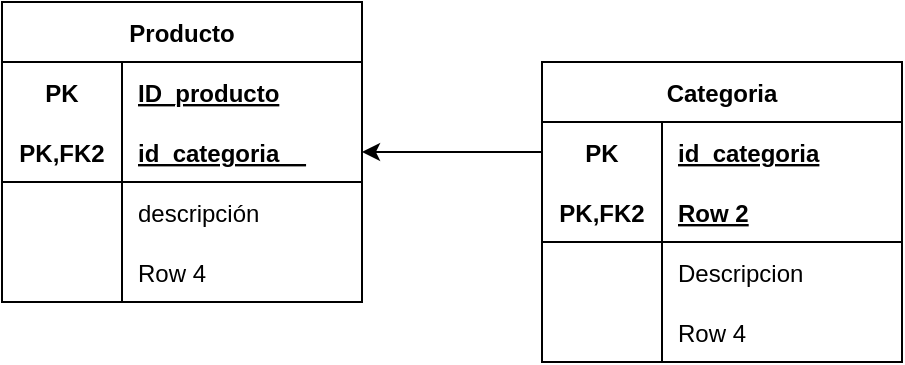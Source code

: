 <mxfile>
    <diagram id="9X3uP4D3vrKP_gEFf65R" name="Base Datos">
        <mxGraphModel dx="666" dy="422" grid="1" gridSize="10" guides="1" tooltips="1" connect="1" arrows="1" fold="1" page="1" pageScale="1" pageWidth="827" pageHeight="1169" math="0" shadow="0">
            <root>
                <mxCell id="0"/>
                <mxCell id="1" parent="0"/>
                <mxCell id="2" value="Producto" style="shape=table;startSize=30;container=1;collapsible=1;childLayout=tableLayout;fixedRows=1;rowLines=0;fontStyle=1;align=center;resizeLast=1;" parent="1" vertex="1">
                    <mxGeometry x="100" y="190" width="180" height="150" as="geometry"/>
                </mxCell>
                <mxCell id="3" value="" style="shape=tableRow;horizontal=0;startSize=0;swimlaneHead=0;swimlaneBody=0;fillColor=none;collapsible=0;dropTarget=0;points=[[0,0.5],[1,0.5]];portConstraint=eastwest;top=0;left=0;right=0;bottom=0;" parent="2" vertex="1">
                    <mxGeometry y="30" width="180" height="30" as="geometry"/>
                </mxCell>
                <mxCell id="4" value="PK" style="shape=partialRectangle;connectable=0;fillColor=none;top=0;left=0;bottom=0;right=0;fontStyle=1;overflow=hidden;" parent="3" vertex="1">
                    <mxGeometry width="60" height="30" as="geometry">
                        <mxRectangle width="60" height="30" as="alternateBounds"/>
                    </mxGeometry>
                </mxCell>
                <mxCell id="5" value="ID_producto" style="shape=partialRectangle;connectable=0;fillColor=none;top=0;left=0;bottom=0;right=0;align=left;spacingLeft=6;fontStyle=5;overflow=hidden;" parent="3" vertex="1">
                    <mxGeometry x="60" width="120" height="30" as="geometry">
                        <mxRectangle width="120" height="30" as="alternateBounds"/>
                    </mxGeometry>
                </mxCell>
                <mxCell id="6" value="" style="shape=tableRow;horizontal=0;startSize=0;swimlaneHead=0;swimlaneBody=0;fillColor=none;collapsible=0;dropTarget=0;points=[[0,0.5],[1,0.5]];portConstraint=eastwest;top=0;left=0;right=0;bottom=1;" parent="2" vertex="1">
                    <mxGeometry y="60" width="180" height="30" as="geometry"/>
                </mxCell>
                <mxCell id="7" value="PK,FK2" style="shape=partialRectangle;connectable=0;fillColor=none;top=0;left=0;bottom=0;right=0;fontStyle=1;overflow=hidden;" parent="6" vertex="1">
                    <mxGeometry width="60" height="30" as="geometry">
                        <mxRectangle width="60" height="30" as="alternateBounds"/>
                    </mxGeometry>
                </mxCell>
                <mxCell id="8" value="id_categoria    " style="shape=partialRectangle;connectable=0;fillColor=none;top=0;left=0;bottom=0;right=0;align=left;spacingLeft=6;fontStyle=5;overflow=hidden;" parent="6" vertex="1">
                    <mxGeometry x="60" width="120" height="30" as="geometry">
                        <mxRectangle width="120" height="30" as="alternateBounds"/>
                    </mxGeometry>
                </mxCell>
                <mxCell id="9" value="" style="shape=tableRow;horizontal=0;startSize=0;swimlaneHead=0;swimlaneBody=0;fillColor=none;collapsible=0;dropTarget=0;points=[[0,0.5],[1,0.5]];portConstraint=eastwest;top=0;left=0;right=0;bottom=0;" parent="2" vertex="1">
                    <mxGeometry y="90" width="180" height="30" as="geometry"/>
                </mxCell>
                <mxCell id="10" value="" style="shape=partialRectangle;connectable=0;fillColor=none;top=0;left=0;bottom=0;right=0;editable=1;overflow=hidden;" parent="9" vertex="1">
                    <mxGeometry width="60" height="30" as="geometry">
                        <mxRectangle width="60" height="30" as="alternateBounds"/>
                    </mxGeometry>
                </mxCell>
                <mxCell id="11" value="descripción" style="shape=partialRectangle;connectable=0;fillColor=none;top=0;left=0;bottom=0;right=0;align=left;spacingLeft=6;overflow=hidden;" parent="9" vertex="1">
                    <mxGeometry x="60" width="120" height="30" as="geometry">
                        <mxRectangle width="120" height="30" as="alternateBounds"/>
                    </mxGeometry>
                </mxCell>
                <mxCell id="12" value="" style="shape=tableRow;horizontal=0;startSize=0;swimlaneHead=0;swimlaneBody=0;fillColor=none;collapsible=0;dropTarget=0;points=[[0,0.5],[1,0.5]];portConstraint=eastwest;top=0;left=0;right=0;bottom=0;" parent="2" vertex="1">
                    <mxGeometry y="120" width="180" height="30" as="geometry"/>
                </mxCell>
                <mxCell id="13" value="" style="shape=partialRectangle;connectable=0;fillColor=none;top=0;left=0;bottom=0;right=0;editable=1;overflow=hidden;" parent="12" vertex="1">
                    <mxGeometry width="60" height="30" as="geometry">
                        <mxRectangle width="60" height="30" as="alternateBounds"/>
                    </mxGeometry>
                </mxCell>
                <mxCell id="14" value="Row 4" style="shape=partialRectangle;connectable=0;fillColor=none;top=0;left=0;bottom=0;right=0;align=left;spacingLeft=6;overflow=hidden;" parent="12" vertex="1">
                    <mxGeometry x="60" width="120" height="30" as="geometry">
                        <mxRectangle width="120" height="30" as="alternateBounds"/>
                    </mxGeometry>
                </mxCell>
                <mxCell id="15" value="Categoria" style="shape=table;startSize=30;container=1;collapsible=1;childLayout=tableLayout;fixedRows=1;rowLines=0;fontStyle=1;align=center;resizeLast=1;" parent="1" vertex="1">
                    <mxGeometry x="370" y="220" width="180" height="150" as="geometry"/>
                </mxCell>
                <mxCell id="16" value="" style="shape=tableRow;horizontal=0;startSize=0;swimlaneHead=0;swimlaneBody=0;fillColor=none;collapsible=0;dropTarget=0;points=[[0,0.5],[1,0.5]];portConstraint=eastwest;top=0;left=0;right=0;bottom=0;" parent="15" vertex="1">
                    <mxGeometry y="30" width="180" height="30" as="geometry"/>
                </mxCell>
                <mxCell id="17" value="PK" style="shape=partialRectangle;connectable=0;fillColor=none;top=0;left=0;bottom=0;right=0;fontStyle=1;overflow=hidden;" parent="16" vertex="1">
                    <mxGeometry width="60" height="30" as="geometry">
                        <mxRectangle width="60" height="30" as="alternateBounds"/>
                    </mxGeometry>
                </mxCell>
                <mxCell id="18" value="id_categoria" style="shape=partialRectangle;connectable=0;fillColor=none;top=0;left=0;bottom=0;right=0;align=left;spacingLeft=6;fontStyle=5;overflow=hidden;" parent="16" vertex="1">
                    <mxGeometry x="60" width="120" height="30" as="geometry">
                        <mxRectangle width="120" height="30" as="alternateBounds"/>
                    </mxGeometry>
                </mxCell>
                <mxCell id="19" value="" style="shape=tableRow;horizontal=0;startSize=0;swimlaneHead=0;swimlaneBody=0;fillColor=none;collapsible=0;dropTarget=0;points=[[0,0.5],[1,0.5]];portConstraint=eastwest;top=0;left=0;right=0;bottom=1;" parent="15" vertex="1">
                    <mxGeometry y="60" width="180" height="30" as="geometry"/>
                </mxCell>
                <mxCell id="20" value="PK,FK2" style="shape=partialRectangle;connectable=0;fillColor=none;top=0;left=0;bottom=0;right=0;fontStyle=1;overflow=hidden;" parent="19" vertex="1">
                    <mxGeometry width="60" height="30" as="geometry">
                        <mxRectangle width="60" height="30" as="alternateBounds"/>
                    </mxGeometry>
                </mxCell>
                <mxCell id="21" value="Row 2" style="shape=partialRectangle;connectable=0;fillColor=none;top=0;left=0;bottom=0;right=0;align=left;spacingLeft=6;fontStyle=5;overflow=hidden;" parent="19" vertex="1">
                    <mxGeometry x="60" width="120" height="30" as="geometry">
                        <mxRectangle width="120" height="30" as="alternateBounds"/>
                    </mxGeometry>
                </mxCell>
                <mxCell id="22" value="" style="shape=tableRow;horizontal=0;startSize=0;swimlaneHead=0;swimlaneBody=0;fillColor=none;collapsible=0;dropTarget=0;points=[[0,0.5],[1,0.5]];portConstraint=eastwest;top=0;left=0;right=0;bottom=0;" parent="15" vertex="1">
                    <mxGeometry y="90" width="180" height="30" as="geometry"/>
                </mxCell>
                <mxCell id="23" value="" style="shape=partialRectangle;connectable=0;fillColor=none;top=0;left=0;bottom=0;right=0;editable=1;overflow=hidden;" parent="22" vertex="1">
                    <mxGeometry width="60" height="30" as="geometry">
                        <mxRectangle width="60" height="30" as="alternateBounds"/>
                    </mxGeometry>
                </mxCell>
                <mxCell id="24" value="Descripcion" style="shape=partialRectangle;connectable=0;fillColor=none;top=0;left=0;bottom=0;right=0;align=left;spacingLeft=6;overflow=hidden;" parent="22" vertex="1">
                    <mxGeometry x="60" width="120" height="30" as="geometry">
                        <mxRectangle width="120" height="30" as="alternateBounds"/>
                    </mxGeometry>
                </mxCell>
                <mxCell id="25" value="" style="shape=tableRow;horizontal=0;startSize=0;swimlaneHead=0;swimlaneBody=0;fillColor=none;collapsible=0;dropTarget=0;points=[[0,0.5],[1,0.5]];portConstraint=eastwest;top=0;left=0;right=0;bottom=0;" parent="15" vertex="1">
                    <mxGeometry y="120" width="180" height="30" as="geometry"/>
                </mxCell>
                <mxCell id="26" value="" style="shape=partialRectangle;connectable=0;fillColor=none;top=0;left=0;bottom=0;right=0;editable=1;overflow=hidden;" parent="25" vertex="1">
                    <mxGeometry width="60" height="30" as="geometry">
                        <mxRectangle width="60" height="30" as="alternateBounds"/>
                    </mxGeometry>
                </mxCell>
                <mxCell id="27" value="Row 4" style="shape=partialRectangle;connectable=0;fillColor=none;top=0;left=0;bottom=0;right=0;align=left;spacingLeft=6;overflow=hidden;" parent="25" vertex="1">
                    <mxGeometry x="60" width="120" height="30" as="geometry">
                        <mxRectangle width="120" height="30" as="alternateBounds"/>
                    </mxGeometry>
                </mxCell>
                <mxCell id="29" style="edgeStyle=none;html=1;exitX=0;exitY=0.5;exitDx=0;exitDy=0;" parent="1" source="16" target="6" edge="1">
                    <mxGeometry relative="1" as="geometry"/>
                </mxCell>
            </root>
        </mxGraphModel>
    </diagram>
    <diagram id="IjeBJ4O6frFLEsoXbYz_" name="WEB Versión 0.0.1">
        <mxGraphModel dx="1665" dy="1055" grid="1" gridSize="10" guides="1" tooltips="1" connect="1" arrows="1" fold="1" page="1" pageScale="1" pageWidth="827" pageHeight="1169" math="0" shadow="0">
            <root>
                <mxCell id="0"/>
                <mxCell id="1" parent="0"/>
                <mxCell id="IQzW3-IYtf6q3pWsfoJR-7" style="edgeStyle=none;html=1;entryX=0;entryY=0.5;entryDx=0;entryDy=0;" parent="1" source="IQzW3-IYtf6q3pWsfoJR-1" target="IQzW3-IYtf6q3pWsfoJR-4" edge="1">
                    <mxGeometry relative="1" as="geometry"/>
                </mxCell>
                <mxCell id="IQzW3-IYtf6q3pWsfoJR-8" style="edgeStyle=none;html=1;entryX=0;entryY=0.5;entryDx=0;entryDy=0;" parent="1" source="IQzW3-IYtf6q3pWsfoJR-1" target="IQzW3-IYtf6q3pWsfoJR-5" edge="1">
                    <mxGeometry relative="1" as="geometry"/>
                </mxCell>
                <mxCell id="IQzW3-IYtf6q3pWsfoJR-9" style="edgeStyle=none;html=1;exitX=1;exitY=0.75;exitDx=0;exitDy=0;" parent="1" source="IQzW3-IYtf6q3pWsfoJR-1" target="IQzW3-IYtf6q3pWsfoJR-6" edge="1">
                    <mxGeometry relative="1" as="geometry"/>
                </mxCell>
                <mxCell id="IQzW3-IYtf6q3pWsfoJR-1" value="Landirg&amp;nbsp;" style="rounded=1;whiteSpace=wrap;html=1;" parent="1" vertex="1">
                    <mxGeometry x="40" y="150" width="140" height="70" as="geometry"/>
                </mxCell>
                <mxCell id="IQzW3-IYtf6q3pWsfoJR-2" value="" style="endArrow=none;html=1;" parent="1" edge="1">
                    <mxGeometry width="50" height="50" relative="1" as="geometry">
                        <mxPoint x="40" y="400" as="sourcePoint"/>
                        <mxPoint x="800" y="400" as="targetPoint"/>
                    </mxGeometry>
                </mxCell>
                <mxCell id="IQzW3-IYtf6q3pWsfoJR-11" style="edgeStyle=orthogonalEdgeStyle;html=1;entryX=0.5;entryY=0;entryDx=0;entryDy=0;curved=1;" parent="1" source="IQzW3-IYtf6q3pWsfoJR-4" target="IQzW3-IYtf6q3pWsfoJR-10" edge="1">
                    <mxGeometry relative="1" as="geometry">
                        <Array as="points">
                            <mxPoint x="600" y="60"/>
                            <mxPoint x="600" y="340"/>
                            <mxPoint x="100" y="340"/>
                        </Array>
                    </mxGeometry>
                </mxCell>
                <mxCell id="IQzW3-IYtf6q3pWsfoJR-4" value="Tintos&amp;nbsp;" style="rounded=1;whiteSpace=wrap;html=1;" parent="1" vertex="1">
                    <mxGeometry x="360" y="30" width="120" height="60" as="geometry"/>
                </mxCell>
                <mxCell id="IQzW3-IYtf6q3pWsfoJR-12" style="edgeStyle=orthogonalEdgeStyle;curved=1;html=1;exitX=1;exitY=0.5;exitDx=0;exitDy=0;" parent="1" source="IQzW3-IYtf6q3pWsfoJR-5" edge="1">
                    <mxGeometry relative="1" as="geometry">
                        <mxPoint x="100" y="470" as="targetPoint"/>
                        <Array as="points">
                            <mxPoint x="560" y="150"/>
                            <mxPoint x="560" y="340"/>
                            <mxPoint x="100" y="340"/>
                        </Array>
                    </mxGeometry>
                </mxCell>
                <mxCell id="IQzW3-IYtf6q3pWsfoJR-5" value="Blancos" style="rounded=1;whiteSpace=wrap;html=1;" parent="1" vertex="1">
                    <mxGeometry x="360" y="120" width="120" height="60" as="geometry"/>
                </mxCell>
                <mxCell id="IQzW3-IYtf6q3pWsfoJR-13" style="edgeStyle=orthogonalEdgeStyle;curved=1;html=1;exitX=1;exitY=0.5;exitDx=0;exitDy=0;" parent="1" source="IQzW3-IYtf6q3pWsfoJR-6" edge="1">
                    <mxGeometry relative="1" as="geometry">
                        <mxPoint x="100" y="470" as="targetPoint"/>
                        <Array as="points">
                            <mxPoint x="530" y="250"/>
                            <mxPoint x="530" y="340"/>
                            <mxPoint x="100" y="340"/>
                        </Array>
                    </mxGeometry>
                </mxCell>
                <mxCell id="IQzW3-IYtf6q3pWsfoJR-6" value="Espumantes" style="rounded=1;whiteSpace=wrap;html=1;" parent="1" vertex="1">
                    <mxGeometry x="360" y="220" width="120" height="60" as="geometry"/>
                </mxCell>
                <mxCell id="IQzW3-IYtf6q3pWsfoJR-15" style="edgeStyle=orthogonalEdgeStyle;curved=1;html=1;" parent="1" source="IQzW3-IYtf6q3pWsfoJR-10" target="IQzW3-IYtf6q3pWsfoJR-14" edge="1">
                    <mxGeometry relative="1" as="geometry"/>
                </mxCell>
                <mxCell id="IQzW3-IYtf6q3pWsfoJR-36" style="edgeStyle=orthogonalEdgeStyle;curved=1;html=1;startArrow=classic;startFill=1;" parent="1" source="IQzW3-IYtf6q3pWsfoJR-10" target="IQzW3-IYtf6q3pWsfoJR-34" edge="1">
                    <mxGeometry relative="1" as="geometry">
                        <Array as="points">
                            <mxPoint x="100" y="440"/>
                            <mxPoint x="990" y="440"/>
                        </Array>
                    </mxGeometry>
                </mxCell>
                <mxCell id="IQzW3-IYtf6q3pWsfoJR-10" value="Login/Registración" style="rounded=1;whiteSpace=wrap;html=1;" parent="1" vertex="1">
                    <mxGeometry x="40" y="480" width="120" height="60" as="geometry"/>
                </mxCell>
                <mxCell id="IQzW3-IYtf6q3pWsfoJR-22" style="edgeStyle=orthogonalEdgeStyle;curved=1;html=1;entryX=0;entryY=0.5;entryDx=0;entryDy=0;startArrow=classic;startFill=1;" parent="1" source="IQzW3-IYtf6q3pWsfoJR-14" target="IQzW3-IYtf6q3pWsfoJR-16" edge="1">
                    <mxGeometry relative="1" as="geometry"/>
                </mxCell>
                <mxCell id="IQzW3-IYtf6q3pWsfoJR-23" style="edgeStyle=orthogonalEdgeStyle;curved=1;html=1;startArrow=classic;startFill=1;" parent="1" source="IQzW3-IYtf6q3pWsfoJR-14" target="IQzW3-IYtf6q3pWsfoJR-17" edge="1">
                    <mxGeometry relative="1" as="geometry"/>
                </mxCell>
                <mxCell id="IQzW3-IYtf6q3pWsfoJR-24" style="edgeStyle=orthogonalEdgeStyle;curved=1;html=1;startArrow=classic;startFill=1;" parent="1" source="IQzW3-IYtf6q3pWsfoJR-14" target="IQzW3-IYtf6q3pWsfoJR-18" edge="1">
                    <mxGeometry relative="1" as="geometry"/>
                </mxCell>
                <mxCell id="IQzW3-IYtf6q3pWsfoJR-26" style="edgeStyle=orthogonalEdgeStyle;curved=1;html=1;entryX=0;entryY=0.5;entryDx=0;entryDy=0;startArrow=classic;startFill=1;" parent="1" source="IQzW3-IYtf6q3pWsfoJR-14" target="IQzW3-IYtf6q3pWsfoJR-25" edge="1">
                    <mxGeometry relative="1" as="geometry"/>
                </mxCell>
                <mxCell id="IQzW3-IYtf6q3pWsfoJR-14" value="Landirg&amp;nbsp;" style="rounded=1;whiteSpace=wrap;html=1;" parent="1" vertex="1">
                    <mxGeometry x="30" y="610" width="140" height="70" as="geometry"/>
                </mxCell>
                <mxCell id="IQzW3-IYtf6q3pWsfoJR-19" style="edgeStyle=orthogonalEdgeStyle;curved=1;html=1;exitX=0.5;exitY=1;exitDx=0;exitDy=0;entryX=0.5;entryY=0;entryDx=0;entryDy=0;startArrow=classic;startFill=1;" parent="1" source="IQzW3-IYtf6q3pWsfoJR-16" target="IQzW3-IYtf6q3pWsfoJR-17" edge="1">
                    <mxGeometry relative="1" as="geometry"/>
                </mxCell>
                <mxCell id="IQzW3-IYtf6q3pWsfoJR-21" style="edgeStyle=orthogonalEdgeStyle;curved=1;html=1;startArrow=classic;startFill=1;entryX=1;entryY=0.5;entryDx=0;entryDy=0;" parent="1" source="IQzW3-IYtf6q3pWsfoJR-16" target="IQzW3-IYtf6q3pWsfoJR-18" edge="1">
                    <mxGeometry relative="1" as="geometry">
                        <mxPoint x="470" y="710" as="targetPoint"/>
                        <Array as="points">
                            <mxPoint x="570" y="520"/>
                            <mxPoint x="570" y="710"/>
                        </Array>
                    </mxGeometry>
                </mxCell>
                <mxCell id="IQzW3-IYtf6q3pWsfoJR-27" style="edgeStyle=orthogonalEdgeStyle;curved=1;html=1;entryX=1;entryY=0.5;entryDx=0;entryDy=0;startArrow=classic;startFill=1;" parent="1" source="IQzW3-IYtf6q3pWsfoJR-16" target="IQzW3-IYtf6q3pWsfoJR-25" edge="1">
                    <mxGeometry relative="1" as="geometry">
                        <Array as="points">
                            <mxPoint x="690" y="520"/>
                            <mxPoint x="690" y="860"/>
                        </Array>
                    </mxGeometry>
                </mxCell>
                <mxCell id="IQzW3-IYtf6q3pWsfoJR-16" value="Tintos&amp;nbsp;" style="rounded=1;whiteSpace=wrap;html=1;" parent="1" vertex="1">
                    <mxGeometry x="340" y="490" width="120" height="60" as="geometry"/>
                </mxCell>
                <mxCell id="IQzW3-IYtf6q3pWsfoJR-28" style="edgeStyle=orthogonalEdgeStyle;curved=1;html=1;startArrow=classic;startFill=1;entryX=1;entryY=0.5;entryDx=0;entryDy=0;" parent="1" source="IQzW3-IYtf6q3pWsfoJR-17" target="IQzW3-IYtf6q3pWsfoJR-25" edge="1">
                    <mxGeometry relative="1" as="geometry">
                        <mxPoint x="640" y="770" as="targetPoint"/>
                        <Array as="points">
                            <mxPoint x="670" y="610"/>
                            <mxPoint x="670" y="860"/>
                        </Array>
                    </mxGeometry>
                </mxCell>
                <mxCell id="IQzW3-IYtf6q3pWsfoJR-17" value="Blancos" style="rounded=1;whiteSpace=wrap;html=1;" parent="1" vertex="1">
                    <mxGeometry x="340" y="580" width="120" height="60" as="geometry"/>
                </mxCell>
                <mxCell id="IQzW3-IYtf6q3pWsfoJR-18" value="Espumantes" style="rounded=1;whiteSpace=wrap;html=1;" parent="1" vertex="1">
                    <mxGeometry x="340" y="680" width="120" height="60" as="geometry"/>
                </mxCell>
                <mxCell id="IQzW3-IYtf6q3pWsfoJR-20" style="edgeStyle=orthogonalEdgeStyle;curved=1;html=1;exitX=0.5;exitY=1;exitDx=0;exitDy=0;entryX=0.5;entryY=0;entryDx=0;entryDy=0;startArrow=classic;startFill=1;" parent="1" target="IQzW3-IYtf6q3pWsfoJR-18" edge="1">
                    <mxGeometry relative="1" as="geometry">
                        <mxPoint x="400" y="640" as="sourcePoint"/>
                        <mxPoint x="400" y="670" as="targetPoint"/>
                        <Array as="points">
                            <mxPoint x="400" y="670"/>
                            <mxPoint x="400" y="670"/>
                        </Array>
                    </mxGeometry>
                </mxCell>
                <mxCell id="IQzW3-IYtf6q3pWsfoJR-31" style="edgeStyle=orthogonalEdgeStyle;curved=1;html=1;startArrow=classic;startFill=1;" parent="1" source="IQzW3-IYtf6q3pWsfoJR-25" target="IQzW3-IYtf6q3pWsfoJR-30" edge="1">
                    <mxGeometry relative="1" as="geometry"/>
                </mxCell>
                <mxCell id="IQzW3-IYtf6q3pWsfoJR-35" style="edgeStyle=orthogonalEdgeStyle;curved=1;html=1;startArrow=classic;startFill=1;" parent="1" source="IQzW3-IYtf6q3pWsfoJR-25" target="IQzW3-IYtf6q3pWsfoJR-34" edge="1">
                    <mxGeometry relative="1" as="geometry"/>
                </mxCell>
                <mxCell id="IQzW3-IYtf6q3pWsfoJR-25" value="Formulario" style="rounded=1;whiteSpace=wrap;html=1;" parent="1" vertex="1">
                    <mxGeometry x="340" y="830" width="120" height="60" as="geometry"/>
                </mxCell>
                <mxCell id="IQzW3-IYtf6q3pWsfoJR-29" style="edgeStyle=orthogonalEdgeStyle;curved=1;html=1;startArrow=classic;startFill=1;entryX=1;entryY=0.5;entryDx=0;entryDy=0;exitX=1;exitY=0.5;exitDx=0;exitDy=0;" parent="1" source="IQzW3-IYtf6q3pWsfoJR-18" target="IQzW3-IYtf6q3pWsfoJR-25" edge="1">
                    <mxGeometry relative="1" as="geometry">
                        <mxPoint x="470" y="870" as="targetPoint"/>
                        <mxPoint x="470" y="620" as="sourcePoint"/>
                        <Array as="points">
                            <mxPoint x="550" y="710"/>
                            <mxPoint x="550" y="860"/>
                        </Array>
                    </mxGeometry>
                </mxCell>
                <mxCell id="IQzW3-IYtf6q3pWsfoJR-32" style="edgeStyle=orthogonalEdgeStyle;curved=1;html=1;entryX=0.5;entryY=1;entryDx=0;entryDy=0;startArrow=classic;startFill=1;" parent="1" source="IQzW3-IYtf6q3pWsfoJR-30" target="IQzW3-IYtf6q3pWsfoJR-14" edge="1">
                    <mxGeometry relative="1" as="geometry"/>
                </mxCell>
                <mxCell id="IQzW3-IYtf6q3pWsfoJR-30" value="Confirmación" style="rounded=1;whiteSpace=wrap;html=1;" parent="1" vertex="1">
                    <mxGeometry x="340" y="940" width="120" height="60" as="geometry"/>
                </mxCell>
                <mxCell id="IQzW3-IYtf6q3pWsfoJR-33" value="LogOut" style="rounded=1;whiteSpace=wrap;html=1;" parent="1" vertex="1">
                    <mxGeometry x="30" y="1050" width="120" height="60" as="geometry"/>
                </mxCell>
                <mxCell id="IQzW3-IYtf6q3pWsfoJR-34" value="PostGre" style="shape=cylinder3;whiteSpace=wrap;html=1;boundedLbl=1;backgroundOutline=1;size=15;" parent="1" vertex="1">
                    <mxGeometry x="870" y="820" width="60" height="80" as="geometry"/>
                </mxCell>
            </root>
        </mxGraphModel>
    </diagram>
    <diagram name="WEB Version 0.0.2 Candidata" id="mDvUg7FQByZwLYuQ9zYx">
        <mxGraphModel dx="1937" dy="703" grid="1" gridSize="10" guides="1" tooltips="1" connect="1" arrows="1" fold="1" page="1" pageScale="1" pageWidth="827" pageHeight="1169" math="0" shadow="0">
            <root>
                <mxCell id="LrZ6ioXW6vJVlX6h0s_5-0"/>
                <mxCell id="LrZ6ioXW6vJVlX6h0s_5-1" parent="LrZ6ioXW6vJVlX6h0s_5-0"/>
                <mxCell id="RkYm_aQKKDWkStrI_QhH-1" style="edgeStyle=orthogonalEdgeStyle;curved=1;html=1;entryX=0.75;entryY=1;entryDx=0;entryDy=0;startArrow=classic;startFill=1;" parent="LrZ6ioXW6vJVlX6h0s_5-1" source="LrZ6ioXW6vJVlX6h0s_5-15" target="LrZ6ioXW6vJVlX6h0s_5-31" edge="1">
                    <mxGeometry relative="1" as="geometry"/>
                </mxCell>
                <mxCell id="LrZ6ioXW6vJVlX6h0s_5-15" value="Login/Registración" style="rounded=1;whiteSpace=wrap;html=1;" parent="LrZ6ioXW6vJVlX6h0s_5-1" vertex="1">
                    <mxGeometry x="450" y="950" width="120" height="80" as="geometry"/>
                </mxCell>
                <mxCell id="LrZ6ioXW6vJVlX6h0s_5-16" style="edgeStyle=orthogonalEdgeStyle;curved=1;html=1;entryX=0;entryY=0.5;entryDx=0;entryDy=0;startArrow=classic;startFill=1;" parent="LrZ6ioXW6vJVlX6h0s_5-1" source="LrZ6ioXW6vJVlX6h0s_5-20" target="LrZ6ioXW6vJVlX6h0s_5-24" edge="1">
                    <mxGeometry relative="1" as="geometry"/>
                </mxCell>
                <mxCell id="LrZ6ioXW6vJVlX6h0s_5-17" style="edgeStyle=orthogonalEdgeStyle;curved=1;html=1;startArrow=classic;startFill=1;" parent="LrZ6ioXW6vJVlX6h0s_5-1" source="LrZ6ioXW6vJVlX6h0s_5-20" target="LrZ6ioXW6vJVlX6h0s_5-26" edge="1">
                    <mxGeometry relative="1" as="geometry"/>
                </mxCell>
                <mxCell id="LrZ6ioXW6vJVlX6h0s_5-18" style="edgeStyle=orthogonalEdgeStyle;curved=1;html=1;startArrow=classic;startFill=1;" parent="LrZ6ioXW6vJVlX6h0s_5-1" source="LrZ6ioXW6vJVlX6h0s_5-20" target="LrZ6ioXW6vJVlX6h0s_5-27" edge="1">
                    <mxGeometry relative="1" as="geometry"/>
                </mxCell>
                <mxCell id="LrZ6ioXW6vJVlX6h0s_5-19" style="edgeStyle=orthogonalEdgeStyle;curved=1;html=1;entryX=0;entryY=0.5;entryDx=0;entryDy=0;startArrow=classic;startFill=1;" parent="LrZ6ioXW6vJVlX6h0s_5-1" source="LrZ6ioXW6vJVlX6h0s_5-20" target="LrZ6ioXW6vJVlX6h0s_5-31" edge="1">
                    <mxGeometry relative="1" as="geometry"/>
                </mxCell>
                <mxCell id="RkYm_aQKKDWkStrI_QhH-2" style="edgeStyle=orthogonalEdgeStyle;curved=1;html=1;startArrow=classic;startFill=1;" parent="LrZ6ioXW6vJVlX6h0s_5-1" source="LrZ6ioXW6vJVlX6h0s_5-20" target="LrZ6ioXW6vJVlX6h0s_5-35" edge="1">
                    <mxGeometry relative="1" as="geometry"/>
                </mxCell>
                <mxCell id="LrZ6ioXW6vJVlX6h0s_5-20" value="Landirg&amp;nbsp;" style="rounded=1;whiteSpace=wrap;html=1;" parent="LrZ6ioXW6vJVlX6h0s_5-1" vertex="1">
                    <mxGeometry x="30" y="610" width="140" height="70" as="geometry"/>
                </mxCell>
                <mxCell id="LrZ6ioXW6vJVlX6h0s_5-21" style="edgeStyle=orthogonalEdgeStyle;curved=1;html=1;exitX=0.5;exitY=1;exitDx=0;exitDy=0;entryX=0.5;entryY=0;entryDx=0;entryDy=0;startArrow=classic;startFill=1;" parent="LrZ6ioXW6vJVlX6h0s_5-1" source="LrZ6ioXW6vJVlX6h0s_5-24" target="LrZ6ioXW6vJVlX6h0s_5-26" edge="1">
                    <mxGeometry relative="1" as="geometry"/>
                </mxCell>
                <mxCell id="LrZ6ioXW6vJVlX6h0s_5-22" style="edgeStyle=orthogonalEdgeStyle;curved=1;html=1;startArrow=classic;startFill=1;entryX=1;entryY=0.5;entryDx=0;entryDy=0;" parent="LrZ6ioXW6vJVlX6h0s_5-1" source="LrZ6ioXW6vJVlX6h0s_5-24" target="LrZ6ioXW6vJVlX6h0s_5-27" edge="1">
                    <mxGeometry relative="1" as="geometry">
                        <mxPoint x="470" y="710" as="targetPoint"/>
                        <Array as="points">
                            <mxPoint x="570" y="520"/>
                            <mxPoint x="570" y="710"/>
                        </Array>
                    </mxGeometry>
                </mxCell>
                <mxCell id="LrZ6ioXW6vJVlX6h0s_5-23" style="edgeStyle=orthogonalEdgeStyle;curved=1;html=1;entryX=1;entryY=0.5;entryDx=0;entryDy=0;startArrow=classic;startFill=1;" parent="LrZ6ioXW6vJVlX6h0s_5-1" source="LrZ6ioXW6vJVlX6h0s_5-24" target="LrZ6ioXW6vJVlX6h0s_5-31" edge="1">
                    <mxGeometry relative="1" as="geometry">
                        <Array as="points">
                            <mxPoint x="690" y="520"/>
                            <mxPoint x="690" y="860"/>
                        </Array>
                    </mxGeometry>
                </mxCell>
                <mxCell id="RkYm_aQKKDWkStrI_QhH-5" style="edgeStyle=orthogonalEdgeStyle;curved=1;html=1;startArrow=classic;startFill=1;" parent="LrZ6ioXW6vJVlX6h0s_5-1" source="LrZ6ioXW6vJVlX6h0s_5-24" target="LrZ6ioXW6vJVlX6h0s_5-36" edge="1">
                    <mxGeometry relative="1" as="geometry"/>
                </mxCell>
                <mxCell id="LrZ6ioXW6vJVlX6h0s_5-24" value="Tintos&amp;nbsp;" style="rounded=1;whiteSpace=wrap;html=1;" parent="LrZ6ioXW6vJVlX6h0s_5-1" vertex="1">
                    <mxGeometry x="340" y="540" width="120" height="60" as="geometry"/>
                </mxCell>
                <mxCell id="LrZ6ioXW6vJVlX6h0s_5-25" style="edgeStyle=orthogonalEdgeStyle;curved=1;html=1;startArrow=classic;startFill=1;entryX=1;entryY=0.5;entryDx=0;entryDy=0;" parent="LrZ6ioXW6vJVlX6h0s_5-1" source="LrZ6ioXW6vJVlX6h0s_5-26" target="LrZ6ioXW6vJVlX6h0s_5-31" edge="1">
                    <mxGeometry relative="1" as="geometry">
                        <mxPoint x="640" y="770" as="targetPoint"/>
                        <Array as="points">
                            <mxPoint x="670" y="610"/>
                            <mxPoint x="670" y="860"/>
                        </Array>
                    </mxGeometry>
                </mxCell>
                <mxCell id="RkYm_aQKKDWkStrI_QhH-6" style="edgeStyle=orthogonalEdgeStyle;curved=1;html=1;entryX=0.5;entryY=0;entryDx=0;entryDy=0;entryPerimeter=0;startArrow=classic;startFill=1;" parent="LrZ6ioXW6vJVlX6h0s_5-1" source="LrZ6ioXW6vJVlX6h0s_5-26" target="LrZ6ioXW6vJVlX6h0s_5-36" edge="1">
                    <mxGeometry relative="1" as="geometry"/>
                </mxCell>
                <mxCell id="LrZ6ioXW6vJVlX6h0s_5-26" value="Blancos" style="rounded=1;whiteSpace=wrap;html=1;" parent="LrZ6ioXW6vJVlX6h0s_5-1" vertex="1">
                    <mxGeometry x="340" y="580" width="120" height="60" as="geometry"/>
                </mxCell>
                <mxCell id="RkYm_aQKKDWkStrI_QhH-7" style="edgeStyle=orthogonalEdgeStyle;curved=1;html=1;startArrow=classic;startFill=1;" parent="LrZ6ioXW6vJVlX6h0s_5-1" source="LrZ6ioXW6vJVlX6h0s_5-27" edge="1">
                    <mxGeometry relative="1" as="geometry">
                        <mxPoint x="900" y="820" as="targetPoint"/>
                    </mxGeometry>
                </mxCell>
                <mxCell id="LrZ6ioXW6vJVlX6h0s_5-27" value="Espumantes" style="rounded=1;whiteSpace=wrap;html=1;" parent="LrZ6ioXW6vJVlX6h0s_5-1" vertex="1">
                    <mxGeometry x="340" y="620" width="120" height="60" as="geometry"/>
                </mxCell>
                <mxCell id="LrZ6ioXW6vJVlX6h0s_5-28" style="edgeStyle=orthogonalEdgeStyle;curved=1;html=1;exitX=0.5;exitY=1;exitDx=0;exitDy=0;entryX=0.5;entryY=0;entryDx=0;entryDy=0;startArrow=classic;startFill=1;" parent="LrZ6ioXW6vJVlX6h0s_5-1" target="LrZ6ioXW6vJVlX6h0s_5-27" edge="1">
                    <mxGeometry relative="1" as="geometry">
                        <mxPoint x="400" y="640" as="sourcePoint"/>
                        <mxPoint x="400" y="670" as="targetPoint"/>
                        <Array as="points">
                            <mxPoint x="400" y="670"/>
                            <mxPoint x="400" y="670"/>
                        </Array>
                    </mxGeometry>
                </mxCell>
                <mxCell id="LrZ6ioXW6vJVlX6h0s_5-29" style="edgeStyle=orthogonalEdgeStyle;curved=1;html=1;startArrow=classic;startFill=1;" parent="LrZ6ioXW6vJVlX6h0s_5-1" source="LrZ6ioXW6vJVlX6h0s_5-31" target="LrZ6ioXW6vJVlX6h0s_5-34" edge="1">
                    <mxGeometry relative="1" as="geometry"/>
                </mxCell>
                <mxCell id="LrZ6ioXW6vJVlX6h0s_5-30" style="edgeStyle=orthogonalEdgeStyle;curved=1;html=1;startArrow=classic;startFill=1;" parent="LrZ6ioXW6vJVlX6h0s_5-1" source="LrZ6ioXW6vJVlX6h0s_5-31" target="LrZ6ioXW6vJVlX6h0s_5-36" edge="1">
                    <mxGeometry relative="1" as="geometry"/>
                </mxCell>
                <mxCell id="RkYm_aQKKDWkStrI_QhH-0" style="edgeStyle=orthogonalEdgeStyle;curved=1;html=1;startArrow=classic;startFill=1;entryX=1;entryY=0.5;entryDx=0;entryDy=0;" parent="LrZ6ioXW6vJVlX6h0s_5-1" source="LrZ6ioXW6vJVlX6h0s_5-31" target="LrZ6ioXW6vJVlX6h0s_5-15" edge="1">
                    <mxGeometry relative="1" as="geometry">
                        <Array as="points">
                            <mxPoint x="660" y="870"/>
                            <mxPoint x="660" y="1025"/>
                        </Array>
                    </mxGeometry>
                </mxCell>
                <mxCell id="LrZ6ioXW6vJVlX6h0s_5-31" value="Formulario" style="rounded=1;whiteSpace=wrap;html=1;" parent="LrZ6ioXW6vJVlX6h0s_5-1" vertex="1">
                    <mxGeometry x="340" y="730" width="120" height="60" as="geometry"/>
                </mxCell>
                <mxCell id="LrZ6ioXW6vJVlX6h0s_5-32" style="edgeStyle=orthogonalEdgeStyle;curved=1;html=1;startArrow=classic;startFill=1;entryX=1;entryY=0.5;entryDx=0;entryDy=0;exitX=1;exitY=0.5;exitDx=0;exitDy=0;" parent="LrZ6ioXW6vJVlX6h0s_5-1" source="LrZ6ioXW6vJVlX6h0s_5-27" target="LrZ6ioXW6vJVlX6h0s_5-31" edge="1">
                    <mxGeometry relative="1" as="geometry">
                        <mxPoint x="470" y="870" as="targetPoint"/>
                        <mxPoint x="470" y="620" as="sourcePoint"/>
                        <Array as="points">
                            <mxPoint x="550" y="710"/>
                            <mxPoint x="550" y="860"/>
                        </Array>
                    </mxGeometry>
                </mxCell>
                <mxCell id="LrZ6ioXW6vJVlX6h0s_5-33" style="edgeStyle=orthogonalEdgeStyle;curved=1;html=1;entryX=0.5;entryY=1;entryDx=0;entryDy=0;startArrow=classic;startFill=1;" parent="LrZ6ioXW6vJVlX6h0s_5-1" source="LrZ6ioXW6vJVlX6h0s_5-34" target="LrZ6ioXW6vJVlX6h0s_5-20" edge="1">
                    <mxGeometry relative="1" as="geometry"/>
                </mxCell>
                <mxCell id="LrZ6ioXW6vJVlX6h0s_5-34" value="Confirmación" style="rounded=1;whiteSpace=wrap;html=1;" parent="LrZ6ioXW6vJVlX6h0s_5-1" vertex="1">
                    <mxGeometry x="240" y="940" width="120" height="60" as="geometry"/>
                </mxCell>
                <mxCell id="RkYm_aQKKDWkStrI_QhH-3" style="edgeStyle=orthogonalEdgeStyle;curved=1;html=1;entryX=0;entryY=0.75;entryDx=0;entryDy=0;startArrow=classic;startFill=1;" parent="LrZ6ioXW6vJVlX6h0s_5-1" source="LrZ6ioXW6vJVlX6h0s_5-35" target="LrZ6ioXW6vJVlX6h0s_5-20" edge="1">
                    <mxGeometry relative="1" as="geometry">
                        <Array as="points">
                            <mxPoint x="30" y="950"/>
                            <mxPoint x="-50" y="950"/>
                            <mxPoint x="-50" y="663"/>
                        </Array>
                    </mxGeometry>
                </mxCell>
                <mxCell id="LrZ6ioXW6vJVlX6h0s_5-35" value="LogOut" style="rounded=1;whiteSpace=wrap;html=1;" parent="LrZ6ioXW6vJVlX6h0s_5-1" vertex="1">
                    <mxGeometry x="-30" y="870" width="120" height="60" as="geometry"/>
                </mxCell>
                <mxCell id="LrZ6ioXW6vJVlX6h0s_5-36" value="PostGre" style="shape=cylinder3;whiteSpace=wrap;html=1;boundedLbl=1;backgroundOutline=1;size=15;" parent="LrZ6ioXW6vJVlX6h0s_5-1" vertex="1">
                    <mxGeometry x="870" y="820" width="60" height="80" as="geometry"/>
                </mxCell>
                <mxCell id="RkYm_aQKKDWkStrI_QhH-4" value="Carrito" style="rounded=1;whiteSpace=wrap;html=1;" parent="LrZ6ioXW6vJVlX6h0s_5-1" vertex="1">
                    <mxGeometry x="900" y="480" width="120" height="60" as="geometry"/>
                </mxCell>
            </root>
        </mxGraphModel>
    </diagram>
</mxfile>